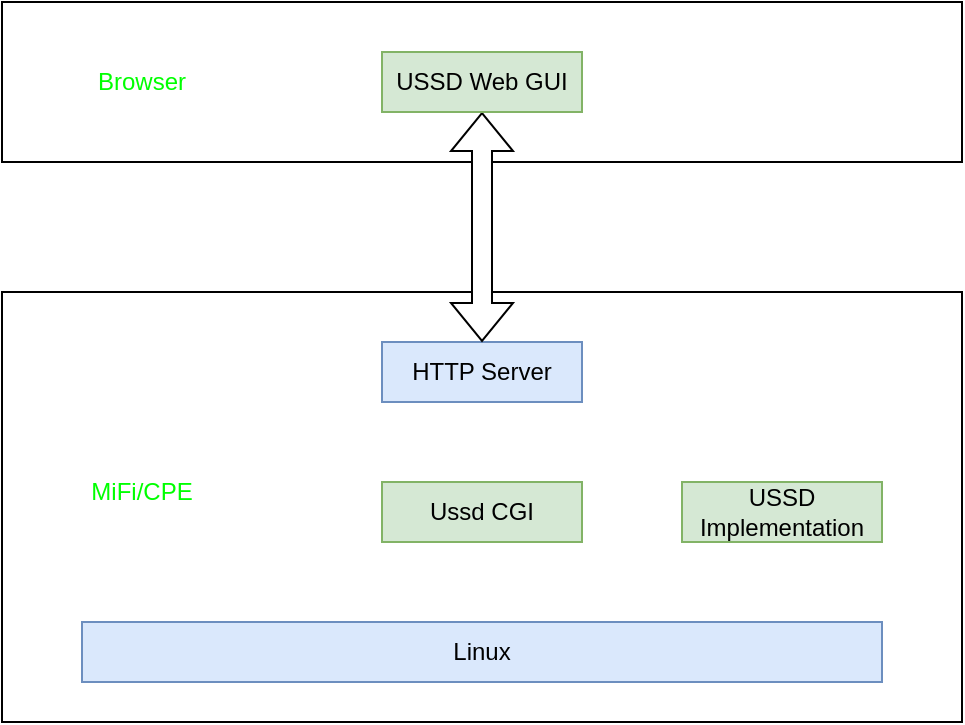 <mxfile version="15.6.3" type="github">
  <diagram id="zevsTtnC8CljkGkuGd-C" name="第 1 页">
    <mxGraphModel dx="1550" dy="867" grid="1" gridSize="10" guides="1" tooltips="1" connect="1" arrows="1" fold="1" page="1" pageScale="1" pageWidth="827" pageHeight="1169" math="0" shadow="0">
      <root>
        <mxCell id="0" />
        <mxCell id="1" parent="0" />
        <mxCell id="jgzmwHTa2qqcKj2GmoSE-2" value="" style="rounded=0;whiteSpace=wrap;html=1;" vertex="1" parent="1">
          <mxGeometry x="160" y="265" width="480" height="215" as="geometry" />
        </mxCell>
        <mxCell id="jgzmwHTa2qqcKj2GmoSE-3" value="HTTP Server" style="rounded=0;whiteSpace=wrap;html=1;fillColor=#dae8fc;strokeColor=#6c8ebf;" vertex="1" parent="1">
          <mxGeometry x="350" y="290" width="100" height="30" as="geometry" />
        </mxCell>
        <mxCell id="jgzmwHTa2qqcKj2GmoSE-5" value="Ussd CGI" style="rounded=0;whiteSpace=wrap;html=1;fillColor=#d5e8d4;strokeColor=#82b366;" vertex="1" parent="1">
          <mxGeometry x="350" y="360" width="100" height="30" as="geometry" />
        </mxCell>
        <mxCell id="jgzmwHTa2qqcKj2GmoSE-6" value="USSD Implementation" style="rounded=0;whiteSpace=wrap;html=1;fillColor=#d5e8d4;strokeColor=#82b366;" vertex="1" parent="1">
          <mxGeometry x="500" y="360" width="100" height="30" as="geometry" />
        </mxCell>
        <mxCell id="jgzmwHTa2qqcKj2GmoSE-7" value="Linux" style="rounded=0;whiteSpace=wrap;html=1;fillColor=#dae8fc;strokeColor=#6c8ebf;" vertex="1" parent="1">
          <mxGeometry x="200" y="430" width="400" height="30" as="geometry" />
        </mxCell>
        <mxCell id="jgzmwHTa2qqcKj2GmoSE-12" value="" style="rounded=0;whiteSpace=wrap;html=1;fillColor=#FFFFFF;strokeColor=#000000;" vertex="1" parent="1">
          <mxGeometry x="160" y="120" width="480" height="80" as="geometry" />
        </mxCell>
        <mxCell id="jgzmwHTa2qqcKj2GmoSE-13" value="MiFi/CPE" style="text;html=1;strokeColor=none;fillColor=default;align=center;verticalAlign=middle;whiteSpace=wrap;rounded=0;fontColor=#00FF00;" vertex="1" parent="1">
          <mxGeometry x="200" y="350" width="60" height="30" as="geometry" />
        </mxCell>
        <mxCell id="jgzmwHTa2qqcKj2GmoSE-14" value="Browser" style="text;html=1;align=center;verticalAlign=middle;whiteSpace=wrap;rounded=0;fontColor=#00FF00;" vertex="1" parent="1">
          <mxGeometry x="200" y="145" width="60" height="30" as="geometry" />
        </mxCell>
        <mxCell id="jgzmwHTa2qqcKj2GmoSE-15" value="" style="shape=flexArrow;endArrow=classic;startArrow=classic;html=1;rounded=0;exitX=0.5;exitY=0;exitDx=0;exitDy=0;fillColor=default;entryX=0.5;entryY=1;entryDx=0;entryDy=0;" edge="1" parent="1" source="jgzmwHTa2qqcKj2GmoSE-3" target="jgzmwHTa2qqcKj2GmoSE-18">
          <mxGeometry width="100" height="100" relative="1" as="geometry">
            <mxPoint x="360" y="350" as="sourcePoint" />
            <mxPoint x="460" y="250" as="targetPoint" />
          </mxGeometry>
        </mxCell>
        <mxCell id="jgzmwHTa2qqcKj2GmoSE-18" value="USSD Web GUI" style="rounded=0;whiteSpace=wrap;html=1;fillColor=#d5e8d4;strokeColor=#82b366;" vertex="1" parent="1">
          <mxGeometry x="350" y="145" width="100" height="30" as="geometry" />
        </mxCell>
      </root>
    </mxGraphModel>
  </diagram>
</mxfile>
